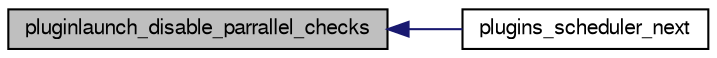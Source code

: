 digraph G
{
  bgcolor="transparent";
  edge [fontname="FreeSans",fontsize="10",labelfontname="FreeSans",labelfontsize="10"];
  node [fontname="FreeSans",fontsize="10",shape=record];
  rankdir=LR;
  Node1 [label="pluginlaunch_disable_parrallel_checks",height=0.2,width=0.4,color="black", fillcolor="grey75", style="filled" fontcolor="black"];
  Node1 -> Node2 [dir=back,color="midnightblue",fontsize="10",style="solid",fontname="FreeSans"];
  Node2 [label="plugins_scheduler_next",height=0.2,width=0.4,color="black",URL="$pluginscheduler_8h.html#a10384fae06ada4c648c98590b2b22f93"];
}
